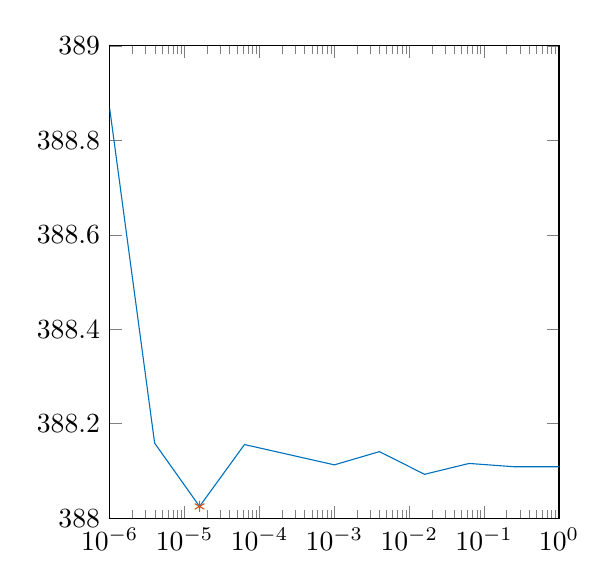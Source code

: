 % This file was created by matlab2tikz.
%
\definecolor{mycolor1}{rgb}{0.0,0.447,0.741}%
\definecolor{mycolor2}{rgb}{0.85,0.325,0.098}%
%
\begin{tikzpicture}

\begin{axis}[%
width=5.706cm,
height=6cm,
at={(0cm,0cm)},
scale only axis,
xmode=log,
xmin=1e-06,
xmax=1,
xminorticks=true,
ymin=388,
ymax=389,
axis background/.style={fill=white}
]
\addplot [color=mycolor1, forget plot]
  table[row sep=crcr]{%
1e-06	388.867\\
3.981e-06	388.159\\
1.585e-05	388.025\\
6.31e-05	388.156\\
0.0	388.102\\
0.001	388.113\\
0.004	388.141\\
0.016	388.093\\
0.063	388.116\\
0.251	388.109\\
1	388.109\\
};
\addplot [color=mycolor2, draw=none, mark=asterisk, mark options={solid, mycolor2}, forget plot]
  table[row sep=crcr]{%
1.585e-05	388.025\\
};
\end{axis}
\end{tikzpicture}%